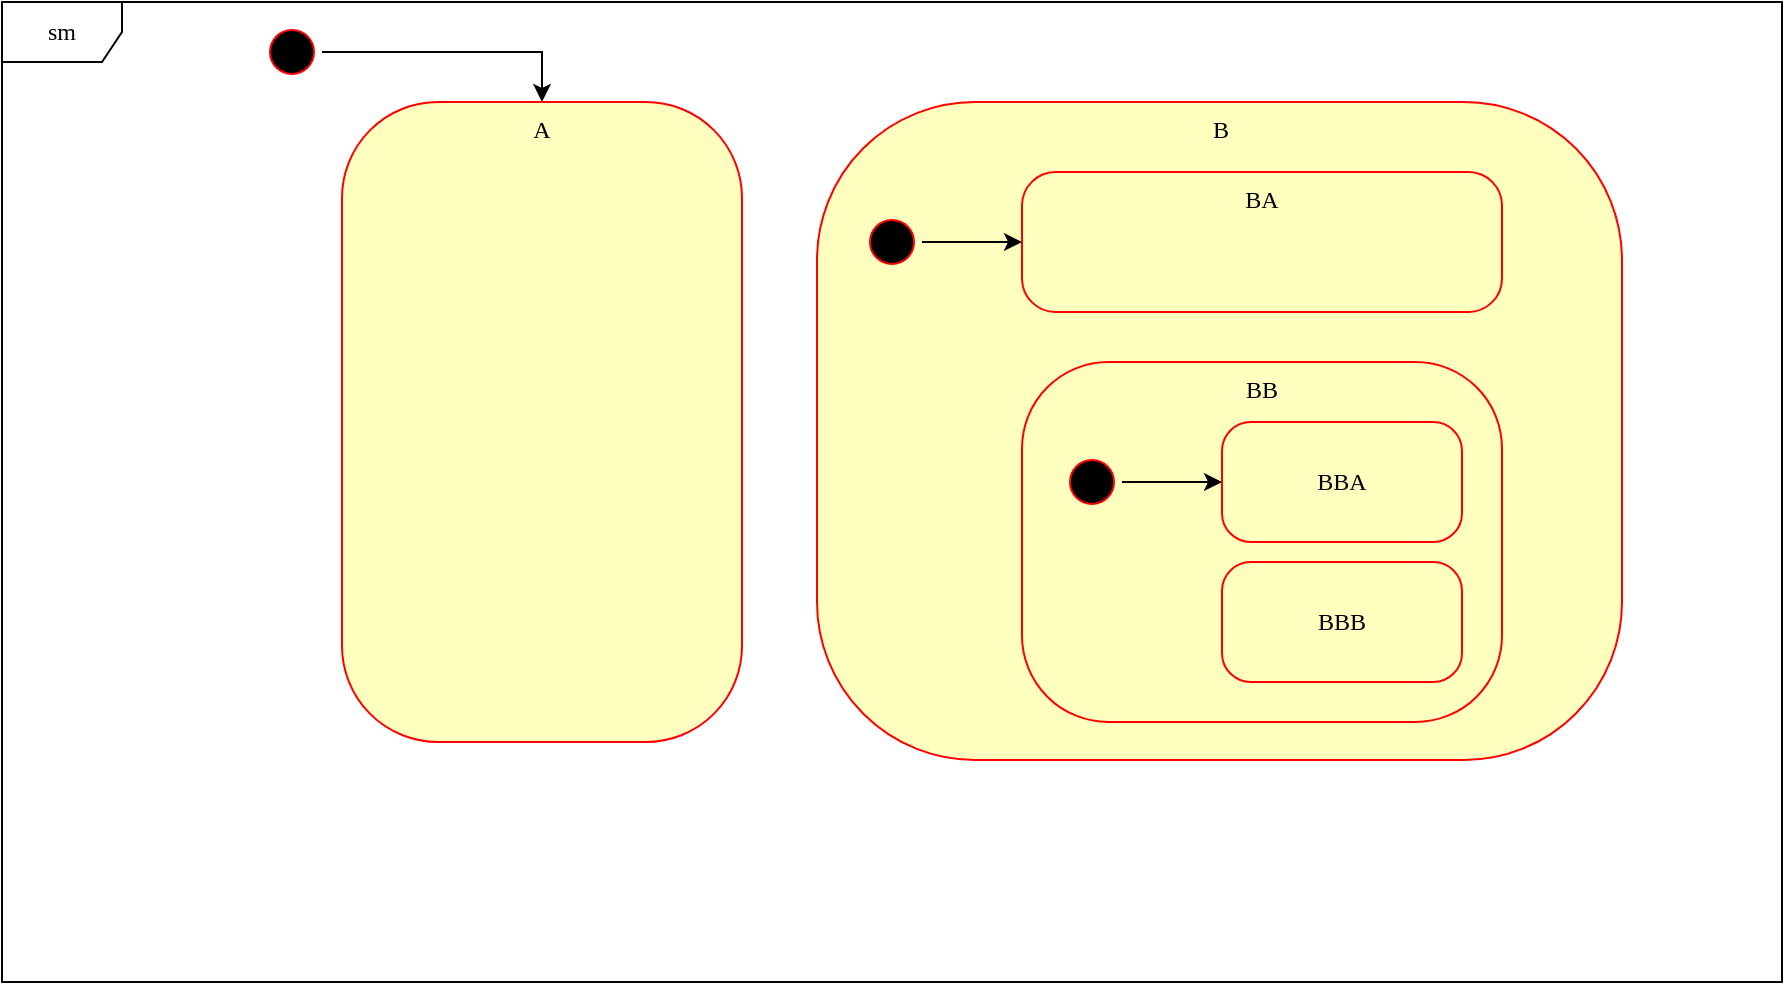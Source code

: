 <mxfile version="20.2.3" type="device" pages="7"><diagram id="YKBjTKGMOBF2p5uhFZQw" name="Init A"><mxGraphModel dx="1083" dy="721" grid="1" gridSize="10" guides="1" tooltips="1" connect="1" arrows="1" fold="1" page="1" pageScale="1" pageWidth="850" pageHeight="1100" math="0" shadow="0"><root><mxCell id="0"/><mxCell id="1" parent="0"/><mxCell id="twPTelytEAIwxnEzPvE8-1" value="sm" style="shape=umlFrame;whiteSpace=wrap;html=1;rounded=1;shadow=0;comic=0;labelBackgroundColor=none;strokeWidth=1;fontFamily=Verdana;fontSize=12;align=center;" parent="1" vertex="1"><mxGeometry x="30" y="30" width="890" height="490" as="geometry"/></mxCell><mxCell id="twPTelytEAIwxnEzPvE8-2" value="A" style="rounded=1;whiteSpace=wrap;html=1;arcSize=24;fillColor=#ffffc0;strokeColor=#ff0000;shadow=0;comic=0;labelBackgroundColor=none;fontFamily=Verdana;fontSize=12;fontColor=#000000;align=center;verticalAlign=top;" parent="1" vertex="1"><mxGeometry x="200" y="80" width="200" height="320" as="geometry"/></mxCell><mxCell id="twPTelytEAIwxnEzPvE8-3" value="B" style="rounded=1;whiteSpace=wrap;html=1;arcSize=24;fillColor=#ffffc0;strokeColor=#ff0000;shadow=0;comic=0;labelBackgroundColor=none;fontFamily=Verdana;fontSize=12;fontColor=#000000;align=center;verticalAlign=top;" parent="1" vertex="1"><mxGeometry x="437.5" y="80" width="402.5" height="329" as="geometry"/></mxCell><mxCell id="twPTelytEAIwxnEzPvE8-4" value="BA" style="rounded=1;whiteSpace=wrap;html=1;arcSize=24;fillColor=#ffffc0;strokeColor=#ff0000;shadow=0;comic=0;labelBackgroundColor=none;fontFamily=Verdana;fontSize=12;fontColor=#000000;align=center;verticalAlign=top;" parent="1" vertex="1"><mxGeometry x="540" y="115" width="240" height="70" as="geometry"/></mxCell><mxCell id="twPTelytEAIwxnEzPvE8-5" value="BB" style="rounded=1;whiteSpace=wrap;html=1;arcSize=24;fillColor=#ffffc0;strokeColor=#ff0000;shadow=0;comic=0;labelBackgroundColor=none;fontFamily=Verdana;fontSize=12;fontColor=#000000;align=center;verticalAlign=top;" parent="1" vertex="1"><mxGeometry x="540" y="210" width="240" height="180" as="geometry"/></mxCell><mxCell id="twPTelytEAIwxnEzPvE8-6" value="BBA" style="rounded=1;whiteSpace=wrap;html=1;arcSize=24;fillColor=#ffffc0;strokeColor=#ff0000;shadow=0;comic=0;labelBackgroundColor=none;fontFamily=Verdana;fontSize=12;fontColor=#000000;align=center;" parent="1" vertex="1"><mxGeometry x="640" y="240" width="120" height="60" as="geometry"/></mxCell><mxCell id="twPTelytEAIwxnEzPvE8-7" value="BBB" style="rounded=1;whiteSpace=wrap;html=1;arcSize=24;fillColor=#ffffc0;strokeColor=#ff0000;shadow=0;comic=0;labelBackgroundColor=none;fontFamily=Verdana;fontSize=12;fontColor=#000000;align=center;" parent="1" vertex="1"><mxGeometry x="640" y="310" width="120" height="60" as="geometry"/></mxCell><mxCell id="twPTelytEAIwxnEzPvE8-8" style="edgeStyle=orthogonalEdgeStyle;rounded=0;orthogonalLoop=1;jettySize=auto;html=1;" parent="1" source="twPTelytEAIwxnEzPvE8-9" target="twPTelytEAIwxnEzPvE8-2" edge="1"><mxGeometry relative="1" as="geometry"/></mxCell><mxCell id="twPTelytEAIwxnEzPvE8-9" value="" style="ellipse;html=1;shape=startState;fillColor=#000000;strokeColor=#ff0000;rounded=1;shadow=0;comic=0;labelBackgroundColor=none;fontFamily=Verdana;fontSize=12;fontColor=#000000;align=center;direction=south;" parent="1" vertex="1"><mxGeometry x="160" y="40" width="30" height="30" as="geometry"/></mxCell><mxCell id="twPTelytEAIwxnEzPvE8-10" style="edgeStyle=orthogonalEdgeStyle;rounded=0;orthogonalLoop=1;jettySize=auto;html=1;" parent="1" source="twPTelytEAIwxnEzPvE8-11" target="twPTelytEAIwxnEzPvE8-4" edge="1"><mxGeometry relative="1" as="geometry"/></mxCell><mxCell id="twPTelytEAIwxnEzPvE8-11" value="" style="ellipse;html=1;shape=startState;fillColor=#000000;strokeColor=#ff0000;rounded=1;shadow=0;comic=0;labelBackgroundColor=none;fontFamily=Verdana;fontSize=12;fontColor=#000000;align=center;direction=south;" parent="1" vertex="1"><mxGeometry x="460" y="135" width="30" height="30" as="geometry"/></mxCell><mxCell id="twPTelytEAIwxnEzPvE8-12" style="edgeStyle=orthogonalEdgeStyle;rounded=0;orthogonalLoop=1;jettySize=auto;html=1;" parent="1" source="twPTelytEAIwxnEzPvE8-13" target="twPTelytEAIwxnEzPvE8-6" edge="1"><mxGeometry relative="1" as="geometry"/></mxCell><mxCell id="twPTelytEAIwxnEzPvE8-13" value="" style="ellipse;html=1;shape=startState;fillColor=#000000;strokeColor=#ff0000;rounded=1;shadow=0;comic=0;labelBackgroundColor=none;fontFamily=Verdana;fontSize=12;fontColor=#000000;align=center;direction=south;" parent="1" vertex="1"><mxGeometry x="560" y="255" width="30" height="30" as="geometry"/></mxCell></root></mxGraphModel></diagram><diagram id="vNuOyRtQ3PNjtfBsX_SR" name="Init B/BA"><mxGraphModel dx="1547" dy="1030" grid="1" gridSize="10" guides="1" tooltips="1" connect="1" arrows="1" fold="1" page="1" pageScale="1" pageWidth="850" pageHeight="1100" math="0" shadow="0"><root><mxCell id="0"/><mxCell id="1" parent="0"/><mxCell id="2l0z9qWfZRpgf5_dhE4V-1" value="sm" style="shape=umlFrame;whiteSpace=wrap;html=1;rounded=1;shadow=0;comic=0;labelBackgroundColor=none;strokeWidth=1;fontFamily=Verdana;fontSize=12;align=center;" parent="1" vertex="1"><mxGeometry x="30" y="30" width="890" height="490" as="geometry"/></mxCell><mxCell id="2l0z9qWfZRpgf5_dhE4V-2" value="A" style="rounded=1;whiteSpace=wrap;html=1;arcSize=24;fillColor=#ffffc0;strokeColor=#ff0000;shadow=0;comic=0;labelBackgroundColor=none;fontFamily=Verdana;fontSize=12;fontColor=#000000;align=center;verticalAlign=top;" parent="1" vertex="1"><mxGeometry x="200" y="80" width="200" height="320" as="geometry"/></mxCell><mxCell id="2l0z9qWfZRpgf5_dhE4V-3" value="B" style="rounded=1;whiteSpace=wrap;html=1;arcSize=24;fillColor=#ffffc0;strokeColor=#ff0000;shadow=0;comic=0;labelBackgroundColor=none;fontFamily=Verdana;fontSize=12;fontColor=#000000;align=center;verticalAlign=top;" parent="1" vertex="1"><mxGeometry x="437.5" y="80" width="402.5" height="329" as="geometry"/></mxCell><mxCell id="2l0z9qWfZRpgf5_dhE4V-4" value="BA" style="rounded=1;whiteSpace=wrap;html=1;arcSize=24;fillColor=#ffffc0;strokeColor=#ff0000;shadow=0;comic=0;labelBackgroundColor=none;fontFamily=Verdana;fontSize=12;fontColor=#000000;align=center;verticalAlign=top;" parent="1" vertex="1"><mxGeometry x="540" y="115" width="240" height="70" as="geometry"/></mxCell><mxCell id="2l0z9qWfZRpgf5_dhE4V-5" value="BB" style="rounded=1;whiteSpace=wrap;html=1;arcSize=24;fillColor=#ffffc0;strokeColor=#ff0000;shadow=0;comic=0;labelBackgroundColor=none;fontFamily=Verdana;fontSize=12;fontColor=#000000;align=center;verticalAlign=top;" parent="1" vertex="1"><mxGeometry x="540" y="210" width="240" height="180" as="geometry"/></mxCell><mxCell id="2l0z9qWfZRpgf5_dhE4V-6" value="BBA" style="rounded=1;whiteSpace=wrap;html=1;arcSize=24;fillColor=#ffffc0;strokeColor=#ff0000;shadow=0;comic=0;labelBackgroundColor=none;fontFamily=Verdana;fontSize=12;fontColor=#000000;align=center;" parent="1" vertex="1"><mxGeometry x="640" y="240" width="120" height="60" as="geometry"/></mxCell><mxCell id="2l0z9qWfZRpgf5_dhE4V-7" value="BBB" style="rounded=1;whiteSpace=wrap;html=1;arcSize=24;fillColor=#ffffc0;strokeColor=#ff0000;shadow=0;comic=0;labelBackgroundColor=none;fontFamily=Verdana;fontSize=12;fontColor=#000000;align=center;" parent="1" vertex="1"><mxGeometry x="640" y="310" width="120" height="60" as="geometry"/></mxCell><mxCell id="2l0z9qWfZRpgf5_dhE4V-8" style="edgeStyle=orthogonalEdgeStyle;rounded=0;orthogonalLoop=1;jettySize=auto;html=1;" parent="1" source="2l0z9qWfZRpgf5_dhE4V-9" target="2l0z9qWfZRpgf5_dhE4V-3" edge="1"><mxGeometry relative="1" as="geometry"/></mxCell><mxCell id="2l0z9qWfZRpgf5_dhE4V-9" value="" style="ellipse;html=1;shape=startState;fillColor=#000000;strokeColor=#ff0000;rounded=1;shadow=0;comic=0;labelBackgroundColor=none;fontFamily=Verdana;fontSize=12;fontColor=#000000;align=center;direction=south;" parent="1" vertex="1"><mxGeometry x="160" y="40" width="30" height="30" as="geometry"/></mxCell><mxCell id="2l0z9qWfZRpgf5_dhE4V-10" style="edgeStyle=orthogonalEdgeStyle;rounded=0;orthogonalLoop=1;jettySize=auto;html=1;" parent="1" source="2l0z9qWfZRpgf5_dhE4V-11" target="2l0z9qWfZRpgf5_dhE4V-4" edge="1"><mxGeometry relative="1" as="geometry"/></mxCell><mxCell id="2l0z9qWfZRpgf5_dhE4V-11" value="" style="ellipse;html=1;shape=startState;fillColor=#000000;strokeColor=#ff0000;rounded=1;shadow=0;comic=0;labelBackgroundColor=none;fontFamily=Verdana;fontSize=12;fontColor=#000000;align=center;direction=south;" parent="1" vertex="1"><mxGeometry x="460" y="135" width="30" height="30" as="geometry"/></mxCell><mxCell id="2l0z9qWfZRpgf5_dhE4V-12" style="edgeStyle=orthogonalEdgeStyle;rounded=0;orthogonalLoop=1;jettySize=auto;html=1;" parent="1" source="2l0z9qWfZRpgf5_dhE4V-13" target="2l0z9qWfZRpgf5_dhE4V-6" edge="1"><mxGeometry relative="1" as="geometry"/></mxCell><mxCell id="2l0z9qWfZRpgf5_dhE4V-13" value="" style="ellipse;html=1;shape=startState;fillColor=#000000;strokeColor=#ff0000;rounded=1;shadow=0;comic=0;labelBackgroundColor=none;fontFamily=Verdana;fontSize=12;fontColor=#000000;align=center;direction=south;" parent="1" vertex="1"><mxGeometry x="560" y="255" width="30" height="30" as="geometry"/></mxCell></root></mxGraphModel></diagram><diagram id="ePino7RrNKHUKzrz-YRV" name="Init B/BB"><mxGraphModel dx="1547" dy="1030" grid="1" gridSize="10" guides="1" tooltips="1" connect="1" arrows="1" fold="1" page="1" pageScale="1" pageWidth="850" pageHeight="1100" math="0" shadow="0"><root><mxCell id="0"/><mxCell id="1" parent="0"/><mxCell id="y2Gvyr6jImU6x8QFF1jL-1" value="sm" style="shape=umlFrame;whiteSpace=wrap;html=1;rounded=1;shadow=0;comic=0;labelBackgroundColor=none;strokeWidth=1;fontFamily=Verdana;fontSize=12;align=center;" parent="1" vertex="1"><mxGeometry x="30" y="30" width="890" height="490" as="geometry"/></mxCell><mxCell id="y2Gvyr6jImU6x8QFF1jL-2" value="A" style="rounded=1;whiteSpace=wrap;html=1;arcSize=24;fillColor=#ffffc0;strokeColor=#ff0000;shadow=0;comic=0;labelBackgroundColor=none;fontFamily=Verdana;fontSize=12;fontColor=#000000;align=center;verticalAlign=top;" parent="1" vertex="1"><mxGeometry x="200" y="80" width="200" height="320" as="geometry"/></mxCell><mxCell id="y2Gvyr6jImU6x8QFF1jL-3" value="B" style="rounded=1;whiteSpace=wrap;html=1;arcSize=24;fillColor=#ffffc0;strokeColor=#ff0000;shadow=0;comic=0;labelBackgroundColor=none;fontFamily=Verdana;fontSize=12;fontColor=#000000;align=center;verticalAlign=top;" parent="1" vertex="1"><mxGeometry x="437.5" y="80" width="402.5" height="329" as="geometry"/></mxCell><mxCell id="y2Gvyr6jImU6x8QFF1jL-4" value="BA" style="rounded=1;whiteSpace=wrap;html=1;arcSize=24;fillColor=#ffffc0;strokeColor=#ff0000;shadow=0;comic=0;labelBackgroundColor=none;fontFamily=Verdana;fontSize=12;fontColor=#000000;align=center;verticalAlign=top;" parent="1" vertex="1"><mxGeometry x="540" y="115" width="240" height="70" as="geometry"/></mxCell><mxCell id="y2Gvyr6jImU6x8QFF1jL-5" value="BB" style="rounded=1;whiteSpace=wrap;html=1;arcSize=24;fillColor=#ffffc0;strokeColor=#ff0000;shadow=0;comic=0;labelBackgroundColor=none;fontFamily=Verdana;fontSize=12;fontColor=#000000;align=center;verticalAlign=top;" parent="1" vertex="1"><mxGeometry x="540" y="210" width="240" height="180" as="geometry"/></mxCell><mxCell id="y2Gvyr6jImU6x8QFF1jL-6" value="BBA" style="rounded=1;whiteSpace=wrap;html=1;arcSize=24;fillColor=#ffffc0;strokeColor=#ff0000;shadow=0;comic=0;labelBackgroundColor=none;fontFamily=Verdana;fontSize=12;fontColor=#000000;align=center;" parent="1" vertex="1"><mxGeometry x="640" y="240" width="120" height="60" as="geometry"/></mxCell><mxCell id="y2Gvyr6jImU6x8QFF1jL-7" value="BBB" style="rounded=1;whiteSpace=wrap;html=1;arcSize=24;fillColor=#ffffc0;strokeColor=#ff0000;shadow=0;comic=0;labelBackgroundColor=none;fontFamily=Verdana;fontSize=12;fontColor=#000000;align=center;" parent="1" vertex="1"><mxGeometry x="640" y="310" width="120" height="60" as="geometry"/></mxCell><mxCell id="y2Gvyr6jImU6x8QFF1jL-8" style="edgeStyle=orthogonalEdgeStyle;rounded=0;orthogonalLoop=1;jettySize=auto;html=1;" parent="1" source="y2Gvyr6jImU6x8QFF1jL-9" target="y2Gvyr6jImU6x8QFF1jL-3" edge="1"><mxGeometry relative="1" as="geometry"/></mxCell><mxCell id="y2Gvyr6jImU6x8QFF1jL-9" value="" style="ellipse;html=1;shape=startState;fillColor=#000000;strokeColor=#ff0000;rounded=1;shadow=0;comic=0;labelBackgroundColor=none;fontFamily=Verdana;fontSize=12;fontColor=#000000;align=center;direction=south;" parent="1" vertex="1"><mxGeometry x="160" y="40" width="30" height="30" as="geometry"/></mxCell><mxCell id="y2Gvyr6jImU6x8QFF1jL-10" style="edgeStyle=orthogonalEdgeStyle;rounded=0;orthogonalLoop=1;jettySize=auto;html=1;entryX=0;entryY=0.5;entryDx=0;entryDy=0;" parent="1" source="y2Gvyr6jImU6x8QFF1jL-11" target="y2Gvyr6jImU6x8QFF1jL-5" edge="1"><mxGeometry relative="1" as="geometry"/></mxCell><mxCell id="y2Gvyr6jImU6x8QFF1jL-11" value="" style="ellipse;html=1;shape=startState;fillColor=#000000;strokeColor=#ff0000;rounded=1;shadow=0;comic=0;labelBackgroundColor=none;fontFamily=Verdana;fontSize=12;fontColor=#000000;align=center;direction=south;" parent="1" vertex="1"><mxGeometry x="460" y="135" width="30" height="30" as="geometry"/></mxCell><mxCell id="y2Gvyr6jImU6x8QFF1jL-12" style="edgeStyle=orthogonalEdgeStyle;rounded=0;orthogonalLoop=1;jettySize=auto;html=1;" parent="1" source="y2Gvyr6jImU6x8QFF1jL-13" target="y2Gvyr6jImU6x8QFF1jL-6" edge="1"><mxGeometry relative="1" as="geometry"/></mxCell><mxCell id="y2Gvyr6jImU6x8QFF1jL-13" value="" style="ellipse;html=1;shape=startState;fillColor=#000000;strokeColor=#ff0000;rounded=1;shadow=0;comic=0;labelBackgroundColor=none;fontFamily=Verdana;fontSize=12;fontColor=#000000;align=center;direction=south;" parent="1" vertex="1"><mxGeometry x="560" y="255" width="30" height="30" as="geometry"/></mxCell></root></mxGraphModel></diagram><diagram id="vcinDnvGSfqwhQla_7vM" name="Finalize A"><mxGraphModel dx="1547" dy="1030" grid="1" gridSize="10" guides="1" tooltips="1" connect="1" arrows="1" fold="1" page="1" pageScale="1" pageWidth="850" pageHeight="1100" math="0" shadow="0"><root><mxCell id="0"/><mxCell id="1" parent="0"/><mxCell id="awlJGSKFk_tJajR2A3c9-1" value="sm" style="shape=umlFrame;whiteSpace=wrap;html=1;rounded=1;shadow=0;comic=0;labelBackgroundColor=none;strokeWidth=1;fontFamily=Verdana;fontSize=12;align=center;" parent="1" vertex="1"><mxGeometry x="30" y="30" width="890" height="530" as="geometry"/></mxCell><mxCell id="awlJGSKFk_tJajR2A3c9-2" value="A" style="rounded=1;whiteSpace=wrap;html=1;arcSize=24;fillColor=#ffffc0;strokeColor=#ff0000;shadow=0;comic=0;labelBackgroundColor=none;fontFamily=Verdana;fontSize=12;fontColor=#000000;align=center;verticalAlign=top;" parent="1" vertex="1"><mxGeometry x="200" y="80" width="200" height="320" as="geometry"/></mxCell><mxCell id="awlJGSKFk_tJajR2A3c9-3" value="B" style="rounded=1;whiteSpace=wrap;html=1;arcSize=24;fillColor=#ffffc0;strokeColor=#ff0000;shadow=0;comic=0;labelBackgroundColor=none;fontFamily=Verdana;fontSize=12;fontColor=#000000;align=center;verticalAlign=top;" parent="1" vertex="1"><mxGeometry x="437.5" y="80" width="402.5" height="329" as="geometry"/></mxCell><mxCell id="awlJGSKFk_tJajR2A3c9-5" value="BA" style="rounded=1;whiteSpace=wrap;html=1;arcSize=24;fillColor=#ffffc0;strokeColor=#ff0000;shadow=0;comic=0;labelBackgroundColor=none;fontFamily=Verdana;fontSize=12;fontColor=#000000;align=center;verticalAlign=top;" parent="1" vertex="1"><mxGeometry x="540" y="115" width="240" height="70" as="geometry"/></mxCell><mxCell id="awlJGSKFk_tJajR2A3c9-6" value="BB" style="rounded=1;whiteSpace=wrap;html=1;arcSize=24;fillColor=#ffffc0;strokeColor=#ff0000;shadow=0;comic=0;labelBackgroundColor=none;fontFamily=Verdana;fontSize=12;fontColor=#000000;align=center;verticalAlign=top;" parent="1" vertex="1"><mxGeometry x="540" y="210" width="240" height="180" as="geometry"/></mxCell><mxCell id="awlJGSKFk_tJajR2A3c9-7" value="BBA" style="rounded=1;whiteSpace=wrap;html=1;arcSize=24;fillColor=#ffffc0;strokeColor=#ff0000;shadow=0;comic=0;labelBackgroundColor=none;fontFamily=Verdana;fontSize=12;fontColor=#000000;align=center;" parent="1" vertex="1"><mxGeometry x="640" y="240" width="120" height="60" as="geometry"/></mxCell><mxCell id="awlJGSKFk_tJajR2A3c9-8" value="BBB" style="rounded=1;whiteSpace=wrap;html=1;arcSize=24;fillColor=#ffffc0;strokeColor=#ff0000;shadow=0;comic=0;labelBackgroundColor=none;fontFamily=Verdana;fontSize=12;fontColor=#000000;align=center;" parent="1" vertex="1"><mxGeometry x="640" y="310" width="120" height="60" as="geometry"/></mxCell><mxCell id="awlJGSKFk_tJajR2A3c9-9" style="edgeStyle=orthogonalEdgeStyle;rounded=0;orthogonalLoop=1;jettySize=auto;html=1;" parent="1" source="awlJGSKFk_tJajR2A3c9-10" target="awlJGSKFk_tJajR2A3c9-2" edge="1"><mxGeometry relative="1" as="geometry"/></mxCell><mxCell id="awlJGSKFk_tJajR2A3c9-10" value="" style="ellipse;html=1;shape=startState;fillColor=#000000;strokeColor=#ff0000;rounded=1;shadow=0;comic=0;labelBackgroundColor=none;fontFamily=Verdana;fontSize=12;fontColor=#000000;align=center;direction=south;" parent="1" vertex="1"><mxGeometry x="160" y="40" width="30" height="30" as="geometry"/></mxCell><mxCell id="awlJGSKFk_tJajR2A3c9-11" style="edgeStyle=orthogonalEdgeStyle;rounded=0;orthogonalLoop=1;jettySize=auto;html=1;" parent="1" source="awlJGSKFk_tJajR2A3c9-12" target="awlJGSKFk_tJajR2A3c9-5" edge="1"><mxGeometry relative="1" as="geometry"/></mxCell><mxCell id="awlJGSKFk_tJajR2A3c9-12" value="" style="ellipse;html=1;shape=startState;fillColor=#000000;strokeColor=#ff0000;rounded=1;shadow=0;comic=0;labelBackgroundColor=none;fontFamily=Verdana;fontSize=12;fontColor=#000000;align=center;direction=south;" parent="1" vertex="1"><mxGeometry x="460" y="135" width="30" height="30" as="geometry"/></mxCell><mxCell id="awlJGSKFk_tJajR2A3c9-13" style="edgeStyle=orthogonalEdgeStyle;rounded=0;orthogonalLoop=1;jettySize=auto;html=1;" parent="1" source="awlJGSKFk_tJajR2A3c9-14" target="awlJGSKFk_tJajR2A3c9-7" edge="1"><mxGeometry relative="1" as="geometry"/></mxCell><mxCell id="awlJGSKFk_tJajR2A3c9-14" value="" style="ellipse;html=1;shape=startState;fillColor=#000000;strokeColor=#ff0000;rounded=1;shadow=0;comic=0;labelBackgroundColor=none;fontFamily=Verdana;fontSize=12;fontColor=#000000;align=center;direction=south;" parent="1" vertex="1"><mxGeometry x="560" y="255" width="30" height="30" as="geometry"/></mxCell><mxCell id="awlJGSKFk_tJajR2A3c9-15" style="rounded=0;orthogonalLoop=1;jettySize=auto;html=1;entryX=0.5;entryY=0;entryDx=0;entryDy=0;" parent="1" source="awlJGSKFk_tJajR2A3c9-2" target="z4Gx9d8XAngT8PWAsea7-1" edge="1"><mxGeometry relative="1" as="geometry"/></mxCell><mxCell id="z4Gx9d8XAngT8PWAsea7-1" value="" style="ellipse;html=1;shape=endState;fillColor=#000000;strokeColor=#ff0000;" vertex="1" parent="1"><mxGeometry x="285" y="470" width="30" height="30" as="geometry"/></mxCell></root></mxGraphModel></diagram><diagram id="FtahpG97mIdsDgdfsY-w" name="Finalize B"><mxGraphModel dx="1083" dy="721" grid="1" gridSize="10" guides="1" tooltips="1" connect="1" arrows="1" fold="1" page="1" pageScale="1" pageWidth="850" pageHeight="1100" math="0" shadow="0"><root><mxCell id="0"/><mxCell id="1" parent="0"/><mxCell id="YpQEPbKklEW-K_nImZog-1" value="sm" style="shape=umlFrame;whiteSpace=wrap;html=1;rounded=1;shadow=0;comic=0;labelBackgroundColor=none;strokeWidth=1;fontFamily=Verdana;fontSize=12;align=center;" parent="1" vertex="1"><mxGeometry x="30" y="30" width="890" height="610" as="geometry"/></mxCell><mxCell id="YpQEPbKklEW-K_nImZog-2" value="A" style="rounded=1;whiteSpace=wrap;html=1;arcSize=24;fillColor=#ffffc0;strokeColor=#ff0000;shadow=0;comic=0;labelBackgroundColor=none;fontFamily=Verdana;fontSize=12;fontColor=#000000;align=center;verticalAlign=top;" parent="1" vertex="1"><mxGeometry x="200" y="80" width="200" height="320" as="geometry"/></mxCell><mxCell id="YpQEPbKklEW-K_nImZog-3" value="B" style="rounded=1;whiteSpace=wrap;html=1;arcSize=24;fillColor=#ffffc0;strokeColor=#ff0000;shadow=0;comic=0;labelBackgroundColor=none;fontFamily=Verdana;fontSize=12;fontColor=#000000;align=center;verticalAlign=top;" parent="1" vertex="1"><mxGeometry x="437.5" y="80" width="402.5" height="329" as="geometry"/></mxCell><mxCell id="YpQEPbKklEW-K_nImZog-5" value="BA" style="rounded=1;whiteSpace=wrap;html=1;arcSize=24;fillColor=#ffffc0;strokeColor=#ff0000;shadow=0;comic=0;labelBackgroundColor=none;fontFamily=Verdana;fontSize=12;fontColor=#000000;align=center;verticalAlign=top;" parent="1" vertex="1"><mxGeometry x="540" y="115" width="240" height="70" as="geometry"/></mxCell><mxCell id="YpQEPbKklEW-K_nImZog-6" value="BB" style="rounded=1;whiteSpace=wrap;html=1;arcSize=24;fillColor=#ffffc0;strokeColor=#ff0000;shadow=0;comic=0;labelBackgroundColor=none;fontFamily=Verdana;fontSize=12;fontColor=#000000;align=center;verticalAlign=top;" parent="1" vertex="1"><mxGeometry x="540" y="210" width="240" height="180" as="geometry"/></mxCell><mxCell id="YpQEPbKklEW-K_nImZog-7" value="BBA" style="rounded=1;whiteSpace=wrap;html=1;arcSize=24;fillColor=#ffffc0;strokeColor=#ff0000;shadow=0;comic=0;labelBackgroundColor=none;fontFamily=Verdana;fontSize=12;fontColor=#000000;align=center;" parent="1" vertex="1"><mxGeometry x="640" y="240" width="120" height="60" as="geometry"/></mxCell><mxCell id="YpQEPbKklEW-K_nImZog-8" value="BBB" style="rounded=1;whiteSpace=wrap;html=1;arcSize=24;fillColor=#ffffc0;strokeColor=#ff0000;shadow=0;comic=0;labelBackgroundColor=none;fontFamily=Verdana;fontSize=12;fontColor=#000000;align=center;" parent="1" vertex="1"><mxGeometry x="640" y="310" width="120" height="60" as="geometry"/></mxCell><mxCell id="YpQEPbKklEW-K_nImZog-9" style="edgeStyle=orthogonalEdgeStyle;rounded=0;orthogonalLoop=1;jettySize=auto;html=1;entryX=0.5;entryY=0;entryDx=0;entryDy=0;" parent="1" source="YpQEPbKklEW-K_nImZog-10" target="YpQEPbKklEW-K_nImZog-3" edge="1"><mxGeometry relative="1" as="geometry"/></mxCell><mxCell id="YpQEPbKklEW-K_nImZog-10" value="" style="ellipse;html=1;shape=startState;fillColor=#000000;strokeColor=#ff0000;rounded=1;shadow=0;comic=0;labelBackgroundColor=none;fontFamily=Verdana;fontSize=12;fontColor=#000000;align=center;direction=south;" parent="1" vertex="1"><mxGeometry x="160" y="40" width="30" height="30" as="geometry"/></mxCell><mxCell id="YpQEPbKklEW-K_nImZog-11" style="edgeStyle=orthogonalEdgeStyle;rounded=0;orthogonalLoop=1;jettySize=auto;html=1;" parent="1" source="YpQEPbKklEW-K_nImZog-12" target="YpQEPbKklEW-K_nImZog-5" edge="1"><mxGeometry relative="1" as="geometry"/></mxCell><mxCell id="YpQEPbKklEW-K_nImZog-12" value="" style="ellipse;html=1;shape=startState;fillColor=#000000;strokeColor=#ff0000;rounded=1;shadow=0;comic=0;labelBackgroundColor=none;fontFamily=Verdana;fontSize=12;fontColor=#000000;align=center;direction=south;" parent="1" vertex="1"><mxGeometry x="460" y="135" width="30" height="30" as="geometry"/></mxCell><mxCell id="YpQEPbKklEW-K_nImZog-13" style="edgeStyle=orthogonalEdgeStyle;rounded=0;orthogonalLoop=1;jettySize=auto;html=1;" parent="1" source="YpQEPbKklEW-K_nImZog-14" target="YpQEPbKklEW-K_nImZog-7" edge="1"><mxGeometry relative="1" as="geometry"/></mxCell><mxCell id="YpQEPbKklEW-K_nImZog-14" value="" style="ellipse;html=1;shape=startState;fillColor=#000000;strokeColor=#ff0000;rounded=1;shadow=0;comic=0;labelBackgroundColor=none;fontFamily=Verdana;fontSize=12;fontColor=#000000;align=center;direction=south;" parent="1" vertex="1"><mxGeometry x="560" y="255" width="30" height="30" as="geometry"/></mxCell><mxCell id="xXMqry2W73hOz2vRpHDF-1" value="" style="ellipse;html=1;shape=endState;fillColor=#000000;strokeColor=#ff0000;" parent="1" vertex="1"><mxGeometry x="623.75" y="510" width="30" height="30" as="geometry"/></mxCell><mxCell id="xXMqry2W73hOz2vRpHDF-3" style="edgeStyle=orthogonalEdgeStyle;rounded=0;orthogonalLoop=1;jettySize=auto;html=1;exitX=0.5;exitY=1;exitDx=0;exitDy=0;" parent="1" source="YpQEPbKklEW-K_nImZog-3" target="xXMqry2W73hOz2vRpHDF-1" edge="1"><mxGeometry relative="1" as="geometry"><mxPoint x="200" y="65" as="sourcePoint"/><mxPoint x="648.75" y="90" as="targetPoint"/></mxGeometry></mxCell></root></mxGraphModel></diagram><diagram id="jU9rgIj_a6PH0GYFkPC0" name="Finalize BA"><mxGraphModel dx="1083" dy="721" grid="1" gridSize="10" guides="1" tooltips="1" connect="1" arrows="1" fold="1" page="1" pageScale="1" pageWidth="850" pageHeight="1100" math="0" shadow="0"><root><mxCell id="0"/><mxCell id="1" parent="0"/><mxCell id="1oheB-hFaZvm_SKv5YkG-1" value="sm" style="shape=umlFrame;whiteSpace=wrap;html=1;rounded=1;shadow=0;comic=0;labelBackgroundColor=none;strokeWidth=1;fontFamily=Verdana;fontSize=12;align=center;" parent="1" vertex="1"><mxGeometry x="30" y="30" width="890" height="530" as="geometry"/></mxCell><mxCell id="1oheB-hFaZvm_SKv5YkG-2" value="A" style="rounded=1;whiteSpace=wrap;html=1;arcSize=24;fillColor=#ffffc0;strokeColor=#ff0000;shadow=0;comic=0;labelBackgroundColor=none;fontFamily=Verdana;fontSize=12;fontColor=#000000;align=center;verticalAlign=top;" parent="1" vertex="1"><mxGeometry x="200" y="80" width="200" height="320" as="geometry"/></mxCell><mxCell id="1oheB-hFaZvm_SKv5YkG-3" value="B" style="rounded=1;whiteSpace=wrap;html=1;arcSize=24;fillColor=#ffffc0;strokeColor=#ff0000;shadow=0;comic=0;labelBackgroundColor=none;fontFamily=Verdana;fontSize=12;fontColor=#000000;align=center;verticalAlign=top;" parent="1" vertex="1"><mxGeometry x="437.5" y="80" width="402.5" height="329" as="geometry"/></mxCell><mxCell id="1oheB-hFaZvm_SKv5YkG-4" value="BA" style="rounded=1;whiteSpace=wrap;html=1;arcSize=24;fillColor=#ffffc0;strokeColor=#ff0000;shadow=0;comic=0;labelBackgroundColor=none;fontFamily=Verdana;fontSize=12;fontColor=#000000;align=center;verticalAlign=top;" parent="1" vertex="1"><mxGeometry x="540" y="115" width="240" height="70" as="geometry"/></mxCell><mxCell id="1oheB-hFaZvm_SKv5YkG-5" value="BB" style="rounded=1;whiteSpace=wrap;html=1;arcSize=24;fillColor=#ffffc0;strokeColor=#ff0000;shadow=0;comic=0;labelBackgroundColor=none;fontFamily=Verdana;fontSize=12;fontColor=#000000;align=center;verticalAlign=top;" parent="1" vertex="1"><mxGeometry x="540" y="210" width="240" height="180" as="geometry"/></mxCell><mxCell id="1oheB-hFaZvm_SKv5YkG-6" value="BBA" style="rounded=1;whiteSpace=wrap;html=1;arcSize=24;fillColor=#ffffc0;strokeColor=#ff0000;shadow=0;comic=0;labelBackgroundColor=none;fontFamily=Verdana;fontSize=12;fontColor=#000000;align=center;" parent="1" vertex="1"><mxGeometry x="640" y="240" width="120" height="60" as="geometry"/></mxCell><mxCell id="1oheB-hFaZvm_SKv5YkG-7" value="BBB" style="rounded=1;whiteSpace=wrap;html=1;arcSize=24;fillColor=#ffffc0;strokeColor=#ff0000;shadow=0;comic=0;labelBackgroundColor=none;fontFamily=Verdana;fontSize=12;fontColor=#000000;align=center;" parent="1" vertex="1"><mxGeometry x="640" y="310" width="120" height="60" as="geometry"/></mxCell><mxCell id="1oheB-hFaZvm_SKv5YkG-8" style="edgeStyle=orthogonalEdgeStyle;rounded=0;orthogonalLoop=1;jettySize=auto;html=1;entryX=0.5;entryY=0;entryDx=0;entryDy=0;" parent="1" source="1oheB-hFaZvm_SKv5YkG-9" target="1oheB-hFaZvm_SKv5YkG-3" edge="1"><mxGeometry relative="1" as="geometry"/></mxCell><mxCell id="1oheB-hFaZvm_SKv5YkG-9" value="" style="ellipse;html=1;shape=startState;fillColor=#000000;strokeColor=#ff0000;rounded=1;shadow=0;comic=0;labelBackgroundColor=none;fontFamily=Verdana;fontSize=12;fontColor=#000000;align=center;direction=south;" parent="1" vertex="1"><mxGeometry x="160" y="40" width="30" height="30" as="geometry"/></mxCell><mxCell id="1oheB-hFaZvm_SKv5YkG-10" style="edgeStyle=orthogonalEdgeStyle;rounded=0;orthogonalLoop=1;jettySize=auto;html=1;" parent="1" source="1oheB-hFaZvm_SKv5YkG-11" target="1oheB-hFaZvm_SKv5YkG-4" edge="1"><mxGeometry relative="1" as="geometry"/></mxCell><mxCell id="1oheB-hFaZvm_SKv5YkG-11" value="" style="ellipse;html=1;shape=startState;fillColor=#000000;strokeColor=#ff0000;rounded=1;shadow=0;comic=0;labelBackgroundColor=none;fontFamily=Verdana;fontSize=12;fontColor=#000000;align=center;direction=south;" parent="1" vertex="1"><mxGeometry x="460" y="135" width="30" height="30" as="geometry"/></mxCell><mxCell id="1oheB-hFaZvm_SKv5YkG-12" style="edgeStyle=orthogonalEdgeStyle;rounded=0;orthogonalLoop=1;jettySize=auto;html=1;" parent="1" source="1oheB-hFaZvm_SKv5YkG-13" target="1oheB-hFaZvm_SKv5YkG-6" edge="1"><mxGeometry relative="1" as="geometry"/></mxCell><mxCell id="1oheB-hFaZvm_SKv5YkG-13" value="" style="ellipse;html=1;shape=startState;fillColor=#000000;strokeColor=#ff0000;rounded=1;shadow=0;comic=0;labelBackgroundColor=none;fontFamily=Verdana;fontSize=12;fontColor=#000000;align=center;direction=south;" parent="1" vertex="1"><mxGeometry x="560" y="255" width="30" height="30" as="geometry"/></mxCell><mxCell id="1oheB-hFaZvm_SKv5YkG-14" value="" style="ellipse;html=1;shape=endState;fillColor=#000000;strokeColor=#ff0000;" parent="1" vertex="1"><mxGeometry x="460" y="250" width="30" height="30" as="geometry"/></mxCell><mxCell id="1oheB-hFaZvm_SKv5YkG-15" style="edgeStyle=orthogonalEdgeStyle;rounded=0;orthogonalLoop=1;jettySize=auto;html=1;exitX=0.5;exitY=1;exitDx=0;exitDy=0;" parent="1" source="1oheB-hFaZvm_SKv5YkG-4" target="1oheB-hFaZvm_SKv5YkG-14" edge="1"><mxGeometry relative="1" as="geometry"><mxPoint x="200" y="65" as="sourcePoint"/><mxPoint x="648.75" y="90" as="targetPoint"/><Array as="points"><mxPoint x="660" y="200"/><mxPoint x="475" y="200"/></Array></mxGeometry></mxCell><mxCell id="lFV90gDt369uPGDt_Wk9-1" value="" style="ellipse;html=1;shape=endState;fillColor=#000000;strokeColor=#ff0000;" vertex="1" parent="1"><mxGeometry x="623.75" y="490" width="30" height="30" as="geometry"/></mxCell><mxCell id="lFV90gDt369uPGDt_Wk9-2" style="edgeStyle=orthogonalEdgeStyle;rounded=0;orthogonalLoop=1;jettySize=auto;html=1;exitX=0.5;exitY=1;exitDx=0;exitDy=0;" edge="1" parent="1" target="lFV90gDt369uPGDt_Wk9-1" source="1oheB-hFaZvm_SKv5YkG-3"><mxGeometry relative="1" as="geometry"><mxPoint x="670" y="195" as="sourcePoint"/><mxPoint x="658.75" y="100" as="targetPoint"/><Array as="points"><mxPoint x="640" y="409"/></Array></mxGeometry></mxCell></root></mxGraphModel></diagram><diagram id="k0AqhWsjkab9te0mNVez" name="Finalize BBA"><mxGraphModel dx="1083" dy="721" grid="1" gridSize="10" guides="1" tooltips="1" connect="1" arrows="1" fold="1" page="1" pageScale="1" pageWidth="850" pageHeight="1100" math="0" shadow="0"><root><mxCell id="0"/><mxCell id="1" parent="0"/><mxCell id="1_9nbLF0zbmlNQ5cjMh--1" value="sm" style="shape=umlFrame;whiteSpace=wrap;html=1;rounded=1;shadow=0;comic=0;labelBackgroundColor=none;strokeWidth=1;fontFamily=Verdana;fontSize=12;align=center;" vertex="1" parent="1"><mxGeometry x="30" y="30" width="890" height="530" as="geometry"/></mxCell><mxCell id="1_9nbLF0zbmlNQ5cjMh--2" value="A" style="rounded=1;whiteSpace=wrap;html=1;arcSize=24;fillColor=#ffffc0;strokeColor=#ff0000;shadow=0;comic=0;labelBackgroundColor=none;fontFamily=Verdana;fontSize=12;fontColor=#000000;align=center;verticalAlign=top;" vertex="1" parent="1"><mxGeometry x="200" y="80" width="200" height="320" as="geometry"/></mxCell><mxCell id="1_9nbLF0zbmlNQ5cjMh--3" value="B" style="rounded=1;whiteSpace=wrap;html=1;arcSize=24;fillColor=#ffffc0;strokeColor=#ff0000;shadow=0;comic=0;labelBackgroundColor=none;fontFamily=Verdana;fontSize=12;fontColor=#000000;align=center;verticalAlign=top;" vertex="1" parent="1"><mxGeometry x="437.5" y="80" width="402.5" height="329" as="geometry"/></mxCell><mxCell id="1_9nbLF0zbmlNQ5cjMh--4" value="BA" style="rounded=1;whiteSpace=wrap;html=1;arcSize=24;fillColor=#ffffc0;strokeColor=#ff0000;shadow=0;comic=0;labelBackgroundColor=none;fontFamily=Verdana;fontSize=12;fontColor=#000000;align=center;verticalAlign=top;" vertex="1" parent="1"><mxGeometry x="540" y="115" width="240" height="70" as="geometry"/></mxCell><mxCell id="1_9nbLF0zbmlNQ5cjMh--5" value="BB" style="rounded=1;whiteSpace=wrap;html=1;arcSize=24;fillColor=#ffffc0;strokeColor=#ff0000;shadow=0;comic=0;labelBackgroundColor=none;fontFamily=Verdana;fontSize=12;fontColor=#000000;align=center;verticalAlign=top;" vertex="1" parent="1"><mxGeometry x="540" y="210" width="240" height="180" as="geometry"/></mxCell><mxCell id="1_9nbLF0zbmlNQ5cjMh--21" style="edgeStyle=orthogonalEdgeStyle;rounded=0;orthogonalLoop=1;jettySize=auto;html=1;exitX=0;exitY=0.75;exitDx=0;exitDy=0;" edge="1" parent="1" source="1_9nbLF0zbmlNQ5cjMh--6" target="1_9nbLF0zbmlNQ5cjMh--20"><mxGeometry relative="1" as="geometry"/></mxCell><mxCell id="1_9nbLF0zbmlNQ5cjMh--6" value="BBA" style="rounded=1;whiteSpace=wrap;html=1;arcSize=24;fillColor=#ffffc0;strokeColor=#ff0000;shadow=0;comic=0;labelBackgroundColor=none;fontFamily=Verdana;fontSize=12;fontColor=#000000;align=center;" vertex="1" parent="1"><mxGeometry x="640" y="240" width="120" height="60" as="geometry"/></mxCell><mxCell id="1_9nbLF0zbmlNQ5cjMh--7" value="BBB" style="rounded=1;whiteSpace=wrap;html=1;arcSize=24;fillColor=#ffffc0;strokeColor=#ff0000;shadow=0;comic=0;labelBackgroundColor=none;fontFamily=Verdana;fontSize=12;fontColor=#000000;align=center;" vertex="1" parent="1"><mxGeometry x="640" y="310" width="120" height="60" as="geometry"/></mxCell><mxCell id="1_9nbLF0zbmlNQ5cjMh--8" style="edgeStyle=orthogonalEdgeStyle;rounded=0;orthogonalLoop=1;jettySize=auto;html=1;entryX=0.5;entryY=0;entryDx=0;entryDy=0;" edge="1" parent="1" source="1_9nbLF0zbmlNQ5cjMh--9" target="1_9nbLF0zbmlNQ5cjMh--3"><mxGeometry relative="1" as="geometry"/></mxCell><mxCell id="1_9nbLF0zbmlNQ5cjMh--9" value="" style="ellipse;html=1;shape=startState;fillColor=#000000;strokeColor=#ff0000;rounded=1;shadow=0;comic=0;labelBackgroundColor=none;fontFamily=Verdana;fontSize=12;fontColor=#000000;align=center;direction=south;" vertex="1" parent="1"><mxGeometry x="160" y="40" width="30" height="30" as="geometry"/></mxCell><mxCell id="1_9nbLF0zbmlNQ5cjMh--10" style="edgeStyle=orthogonalEdgeStyle;rounded=0;orthogonalLoop=1;jettySize=auto;html=1;" edge="1" parent="1" source="1_9nbLF0zbmlNQ5cjMh--11" target="1_9nbLF0zbmlNQ5cjMh--4"><mxGeometry relative="1" as="geometry"/></mxCell><mxCell id="1_9nbLF0zbmlNQ5cjMh--11" value="" style="ellipse;html=1;shape=startState;fillColor=#000000;strokeColor=#ff0000;rounded=1;shadow=0;comic=0;labelBackgroundColor=none;fontFamily=Verdana;fontSize=12;fontColor=#000000;align=center;direction=south;" vertex="1" parent="1"><mxGeometry x="460" y="135" width="30" height="30" as="geometry"/></mxCell><mxCell id="1_9nbLF0zbmlNQ5cjMh--12" style="edgeStyle=orthogonalEdgeStyle;rounded=0;orthogonalLoop=1;jettySize=auto;html=1;" edge="1" parent="1" source="1_9nbLF0zbmlNQ5cjMh--13" target="1_9nbLF0zbmlNQ5cjMh--6"><mxGeometry relative="1" as="geometry"/></mxCell><mxCell id="1_9nbLF0zbmlNQ5cjMh--13" value="" style="ellipse;html=1;shape=startState;fillColor=#000000;strokeColor=#ff0000;rounded=1;shadow=0;comic=0;labelBackgroundColor=none;fontFamily=Verdana;fontSize=12;fontColor=#000000;align=center;direction=south;" vertex="1" parent="1"><mxGeometry x="560" y="255" width="30" height="30" as="geometry"/></mxCell><mxCell id="1_9nbLF0zbmlNQ5cjMh--14" value="" style="ellipse;html=1;shape=endState;fillColor=#000000;strokeColor=#ff0000;" vertex="1" parent="1"><mxGeometry x="460" y="280" width="30" height="30" as="geometry"/></mxCell><mxCell id="1_9nbLF0zbmlNQ5cjMh--15" style="edgeStyle=orthogonalEdgeStyle;rounded=0;orthogonalLoop=1;jettySize=auto;html=1;exitX=0;exitY=0.5;exitDx=0;exitDy=0;" edge="1" parent="1" source="1_9nbLF0zbmlNQ5cjMh--5" target="1_9nbLF0zbmlNQ5cjMh--14"><mxGeometry relative="1" as="geometry"><mxPoint x="200" y="65" as="sourcePoint"/><mxPoint x="648.75" y="90" as="targetPoint"/><Array as="points"><mxPoint x="490" y="300"/><mxPoint x="490" y="300"/></Array></mxGeometry></mxCell><mxCell id="1_9nbLF0zbmlNQ5cjMh--17" style="edgeStyle=orthogonalEdgeStyle;rounded=0;orthogonalLoop=1;jettySize=auto;html=1;entryX=1;entryY=0.75;entryDx=0;entryDy=0;" edge="1" parent="1" target="1_9nbLF0zbmlNQ5cjMh--2"><mxGeometry relative="1" as="geometry"><mxPoint x="440" y="320" as="sourcePoint"/><mxPoint x="658.75" y="100" as="targetPoint"/><Array as="points"><mxPoint x="430" y="320"/><mxPoint x="430" y="320"/></Array></mxGeometry></mxCell><mxCell id="1_9nbLF0zbmlNQ5cjMh--20" value="" style="ellipse;html=1;shape=endState;fillColor=#000000;strokeColor=#ff0000;" vertex="1" parent="1"><mxGeometry x="560" y="290" width="30" height="30" as="geometry"/></mxCell><mxCell id="1_9nbLF0zbmlNQ5cjMh--22" style="edgeStyle=orthogonalEdgeStyle;rounded=0;orthogonalLoop=1;jettySize=auto;html=1;exitX=0.5;exitY=1;exitDx=0;exitDy=0;" edge="1" parent="1" source="1_9nbLF0zbmlNQ5cjMh--4" target="1_9nbLF0zbmlNQ5cjMh--5"><mxGeometry relative="1" as="geometry"><mxPoint x="200" y="65" as="sourcePoint"/><mxPoint x="648.75" y="90" as="targetPoint"/></mxGeometry></mxCell></root></mxGraphModel></diagram></mxfile>
